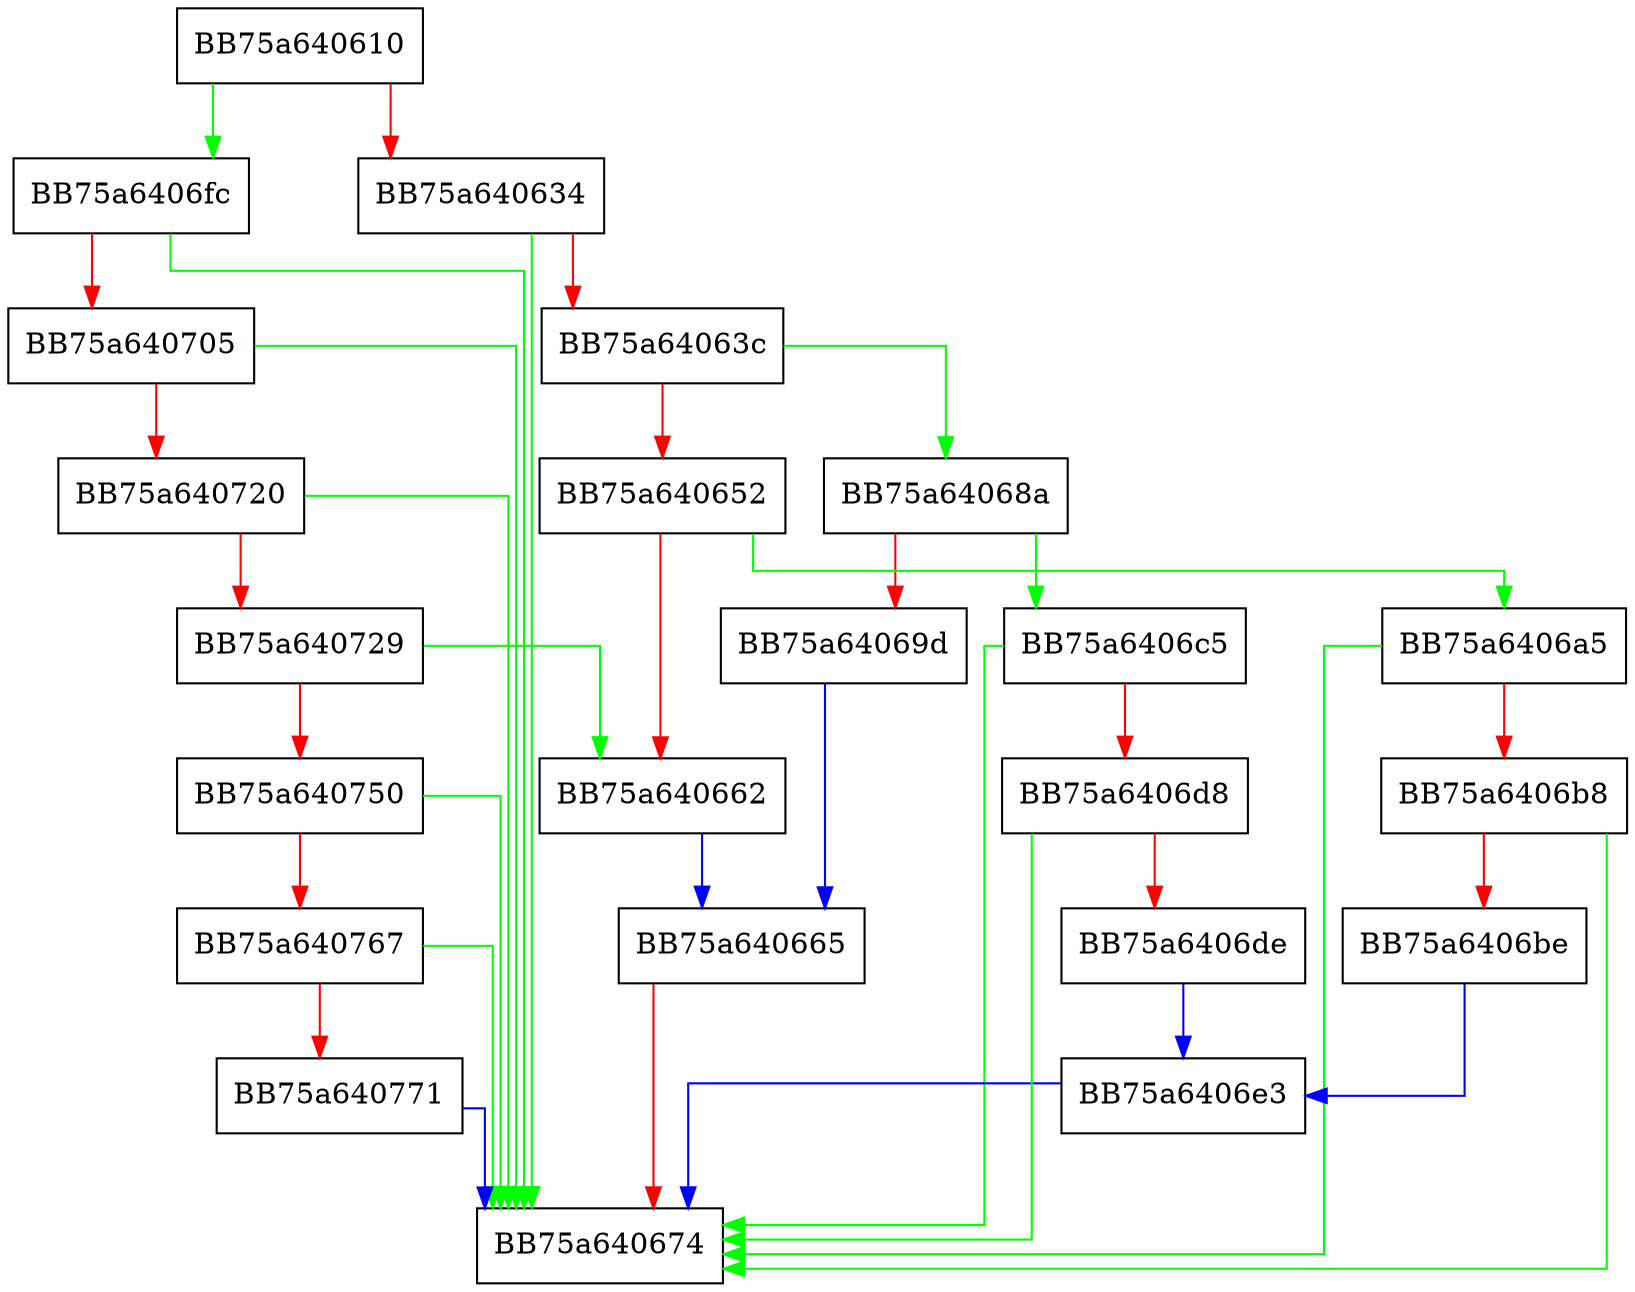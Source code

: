 digraph netkcrc_callback {
  node [shape="box"];
  graph [splines=ortho];
  BB75a640610 -> BB75a6406fc [color="green"];
  BB75a640610 -> BB75a640634 [color="red"];
  BB75a640634 -> BB75a640674 [color="green"];
  BB75a640634 -> BB75a64063c [color="red"];
  BB75a64063c -> BB75a64068a [color="green"];
  BB75a64063c -> BB75a640652 [color="red"];
  BB75a640652 -> BB75a6406a5 [color="green"];
  BB75a640652 -> BB75a640662 [color="red"];
  BB75a640662 -> BB75a640665 [color="blue"];
  BB75a640665 -> BB75a640674 [color="red"];
  BB75a64068a -> BB75a6406c5 [color="green"];
  BB75a64068a -> BB75a64069d [color="red"];
  BB75a64069d -> BB75a640665 [color="blue"];
  BB75a6406a5 -> BB75a640674 [color="green"];
  BB75a6406a5 -> BB75a6406b8 [color="red"];
  BB75a6406b8 -> BB75a640674 [color="green"];
  BB75a6406b8 -> BB75a6406be [color="red"];
  BB75a6406be -> BB75a6406e3 [color="blue"];
  BB75a6406c5 -> BB75a640674 [color="green"];
  BB75a6406c5 -> BB75a6406d8 [color="red"];
  BB75a6406d8 -> BB75a640674 [color="green"];
  BB75a6406d8 -> BB75a6406de [color="red"];
  BB75a6406de -> BB75a6406e3 [color="blue"];
  BB75a6406e3 -> BB75a640674 [color="blue"];
  BB75a6406fc -> BB75a640674 [color="green"];
  BB75a6406fc -> BB75a640705 [color="red"];
  BB75a640705 -> BB75a640674 [color="green"];
  BB75a640705 -> BB75a640720 [color="red"];
  BB75a640720 -> BB75a640674 [color="green"];
  BB75a640720 -> BB75a640729 [color="red"];
  BB75a640729 -> BB75a640662 [color="green"];
  BB75a640729 -> BB75a640750 [color="red"];
  BB75a640750 -> BB75a640674 [color="green"];
  BB75a640750 -> BB75a640767 [color="red"];
  BB75a640767 -> BB75a640674 [color="green"];
  BB75a640767 -> BB75a640771 [color="red"];
  BB75a640771 -> BB75a640674 [color="blue"];
}
